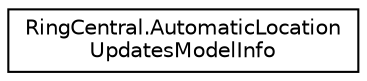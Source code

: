 digraph "Graphical Class Hierarchy"
{
 // LATEX_PDF_SIZE
  edge [fontname="Helvetica",fontsize="10",labelfontname="Helvetica",labelfontsize="10"];
  node [fontname="Helvetica",fontsize="10",shape=record];
  rankdir="LR";
  Node0 [label="RingCentral.AutomaticLocation\lUpdatesModelInfo",height=0.2,width=0.4,color="black", fillcolor="white", style="filled",URL="$classRingCentral_1_1AutomaticLocationUpdatesModelInfo.html",tooltip="HardPhone model information"];
}
